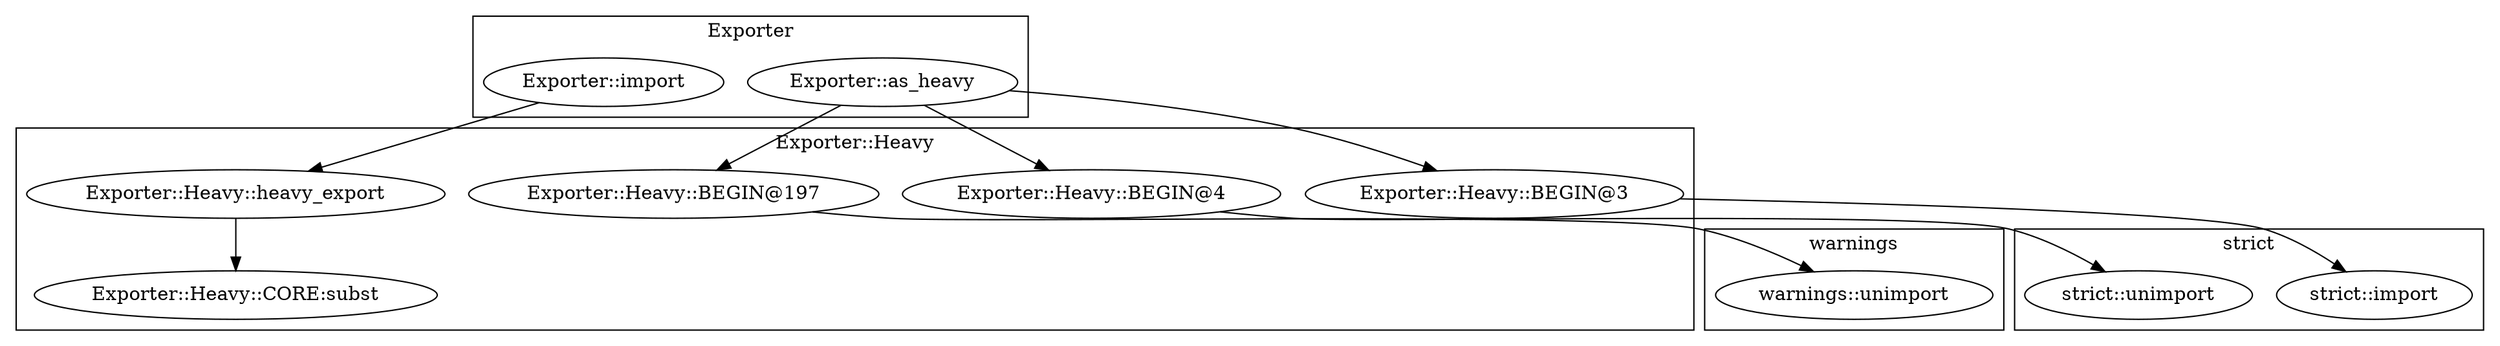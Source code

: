 digraph {
graph [overlap=false]
subgraph cluster_warnings {
	label="warnings";
	"warnings::unimport";
}
subgraph cluster_strict {
	label="strict";
	"strict::import";
	"strict::unimport";
}
subgraph cluster_Exporter_Heavy {
	label="Exporter::Heavy";
	"Exporter::Heavy::BEGIN@197";
	"Exporter::Heavy::BEGIN@4";
	"Exporter::Heavy::CORE:subst";
	"Exporter::Heavy::heavy_export";
	"Exporter::Heavy::BEGIN@3";
}
subgraph cluster_Exporter {
	label="Exporter";
	"Exporter::import";
	"Exporter::as_heavy";
}
"Exporter::as_heavy" -> "Exporter::Heavy::BEGIN@4";
"Exporter::Heavy::BEGIN@4" -> "strict::unimport";
"Exporter::Heavy::heavy_export" -> "Exporter::Heavy::CORE:subst";
"Exporter::import" -> "Exporter::Heavy::heavy_export";
"Exporter::Heavy::BEGIN@3" -> "strict::import";
"Exporter::as_heavy" -> "Exporter::Heavy::BEGIN@3";
"Exporter::Heavy::BEGIN@197" -> "warnings::unimport";
"Exporter::as_heavy" -> "Exporter::Heavy::BEGIN@197";
}
